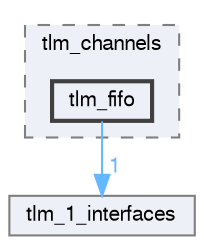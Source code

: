 digraph "tlm_core/tlm_1/tlm_req_rsp/tlm_channels/tlm_fifo"
{
 // LATEX_PDF_SIZE
  bgcolor="transparent";
  edge [fontname=FreeSans,fontsize=10,labelfontname=FreeSans,labelfontsize=10];
  node [fontname=FreeSans,fontsize=10,shape=box,height=0.2,width=0.4];
  compound=true
  subgraph clusterdir_6a42bdaa6678bc7e2ea3941dd8076950 {
    graph [ bgcolor="#edf0f7", pencolor="grey50", label="tlm_channels", fontname=FreeSans,fontsize=10 style="filled,dashed", URL="dir_6a42bdaa6678bc7e2ea3941dd8076950.html",tooltip=""]
  dir_5f70767138aee3c2ec25bd4f46b07b10 [label="tlm_fifo", fillcolor="#edf0f7", color="grey25", style="filled,bold", URL="dir_5f70767138aee3c2ec25bd4f46b07b10.html",tooltip=""];
  }
  dir_7bfea407d87c74d0d6a8a9e31733fb55 [label="tlm_1_interfaces", fillcolor="#edf0f7", color="grey50", style="filled", URL="dir_7bfea407d87c74d0d6a8a9e31733fb55.html",tooltip=""];
  dir_5f70767138aee3c2ec25bd4f46b07b10->dir_7bfea407d87c74d0d6a8a9e31733fb55 [headlabel="1", labeldistance=1.5 headhref="dir_000008_000001.html" href="dir_000008_000001.html" color="steelblue1" fontcolor="steelblue1"];
}
